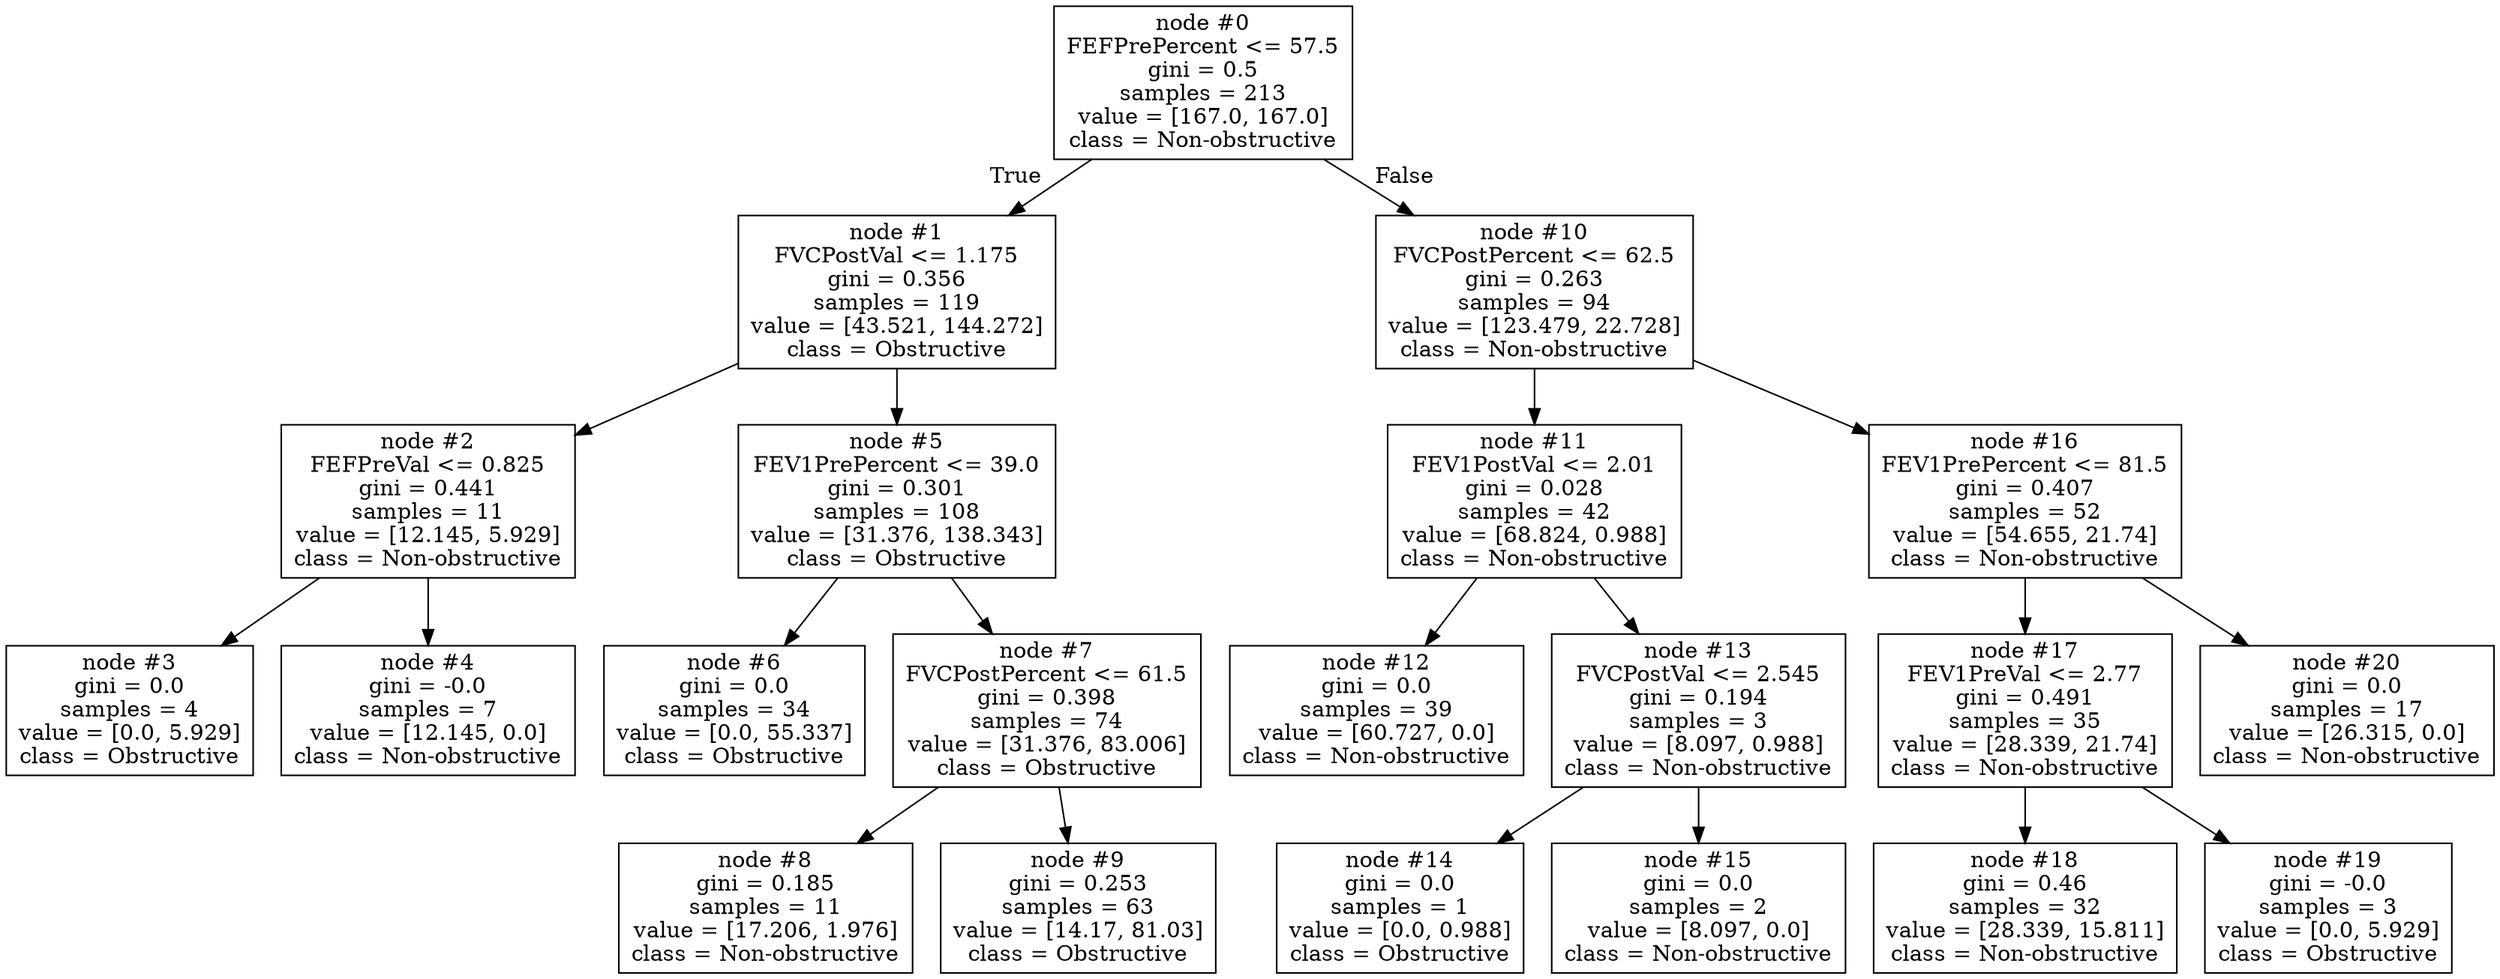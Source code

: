 digraph Tree {
node [shape=box] ;
0 [label="node #0\nFEFPrePercent <= 57.5\ngini = 0.5\nsamples = 213\nvalue = [167.0, 167.0]\nclass = Non-obstructive"] ;
1 [label="node #1\nFVCPostVal <= 1.175\ngini = 0.356\nsamples = 119\nvalue = [43.521, 144.272]\nclass = Obstructive"] ;
0 -> 1 [labeldistance=2.5, labelangle=45, headlabel="True"] ;
2 [label="node #2\nFEFPreVal <= 0.825\ngini = 0.441\nsamples = 11\nvalue = [12.145, 5.929]\nclass = Non-obstructive"] ;
1 -> 2 ;
3 [label="node #3\ngini = 0.0\nsamples = 4\nvalue = [0.0, 5.929]\nclass = Obstructive"] ;
2 -> 3 ;
4 [label="node #4\ngini = -0.0\nsamples = 7\nvalue = [12.145, 0.0]\nclass = Non-obstructive"] ;
2 -> 4 ;
5 [label="node #5\nFEV1PrePercent <= 39.0\ngini = 0.301\nsamples = 108\nvalue = [31.376, 138.343]\nclass = Obstructive"] ;
1 -> 5 ;
6 [label="node #6\ngini = 0.0\nsamples = 34\nvalue = [0.0, 55.337]\nclass = Obstructive"] ;
5 -> 6 ;
7 [label="node #7\nFVCPostPercent <= 61.5\ngini = 0.398\nsamples = 74\nvalue = [31.376, 83.006]\nclass = Obstructive"] ;
5 -> 7 ;
8 [label="node #8\ngini = 0.185\nsamples = 11\nvalue = [17.206, 1.976]\nclass = Non-obstructive"] ;
7 -> 8 ;
9 [label="node #9\ngini = 0.253\nsamples = 63\nvalue = [14.17, 81.03]\nclass = Obstructive"] ;
7 -> 9 ;
10 [label="node #10\nFVCPostPercent <= 62.5\ngini = 0.263\nsamples = 94\nvalue = [123.479, 22.728]\nclass = Non-obstructive"] ;
0 -> 10 [labeldistance=2.5, labelangle=-45, headlabel="False"] ;
11 [label="node #11\nFEV1PostVal <= 2.01\ngini = 0.028\nsamples = 42\nvalue = [68.824, 0.988]\nclass = Non-obstructive"] ;
10 -> 11 ;
12 [label="node #12\ngini = 0.0\nsamples = 39\nvalue = [60.727, 0.0]\nclass = Non-obstructive"] ;
11 -> 12 ;
13 [label="node #13\nFVCPostVal <= 2.545\ngini = 0.194\nsamples = 3\nvalue = [8.097, 0.988]\nclass = Non-obstructive"] ;
11 -> 13 ;
14 [label="node #14\ngini = 0.0\nsamples = 1\nvalue = [0.0, 0.988]\nclass = Obstructive"] ;
13 -> 14 ;
15 [label="node #15\ngini = 0.0\nsamples = 2\nvalue = [8.097, 0.0]\nclass = Non-obstructive"] ;
13 -> 15 ;
16 [label="node #16\nFEV1PrePercent <= 81.5\ngini = 0.407\nsamples = 52\nvalue = [54.655, 21.74]\nclass = Non-obstructive"] ;
10 -> 16 ;
17 [label="node #17\nFEV1PreVal <= 2.77\ngini = 0.491\nsamples = 35\nvalue = [28.339, 21.74]\nclass = Non-obstructive"] ;
16 -> 17 ;
18 [label="node #18\ngini = 0.46\nsamples = 32\nvalue = [28.339, 15.811]\nclass = Non-obstructive"] ;
17 -> 18 ;
19 [label="node #19\ngini = -0.0\nsamples = 3\nvalue = [0.0, 5.929]\nclass = Obstructive"] ;
17 -> 19 ;
20 [label="node #20\ngini = 0.0\nsamples = 17\nvalue = [26.315, 0.0]\nclass = Non-obstructive"] ;
16 -> 20 ;
}